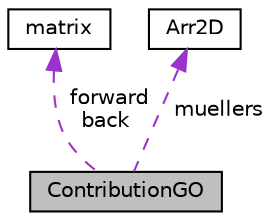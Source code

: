 digraph "ContributionGO"
{
  edge [fontname="Helvetica",fontsize="10",labelfontname="Helvetica",labelfontsize="10"];
  node [fontname="Helvetica",fontsize="10",shape=record];
  Node1 [label="ContributionGO",height=0.2,width=0.4,color="black", fillcolor="grey75", style="filled", fontcolor="black"];
  Node2 -> Node1 [dir="back",color="darkorchid3",fontsize="10",style="dashed",label=" forward\nback" ,fontname="Helvetica"];
  Node2 [label="matrix",height=0.2,width=0.4,color="black", fillcolor="white", style="filled",URL="$classmatrix.html",tooltip="The array with (n-rows x m-columns) dimensions of real values. Size of the array can&#39;t be changed..."];
  Node3 -> Node1 [dir="back",color="darkorchid3",fontsize="10",style="dashed",label=" muellers" ,fontname="Helvetica"];
  Node3 [label="Arr2D",height=0.2,width=0.4,color="black", fillcolor="white", style="filled",URL="$class_arr2_d.html",tooltip="The array with (N-rows x M-columns) dimensions of small real-value matrixes with (n x m) dimensions..."];
}
